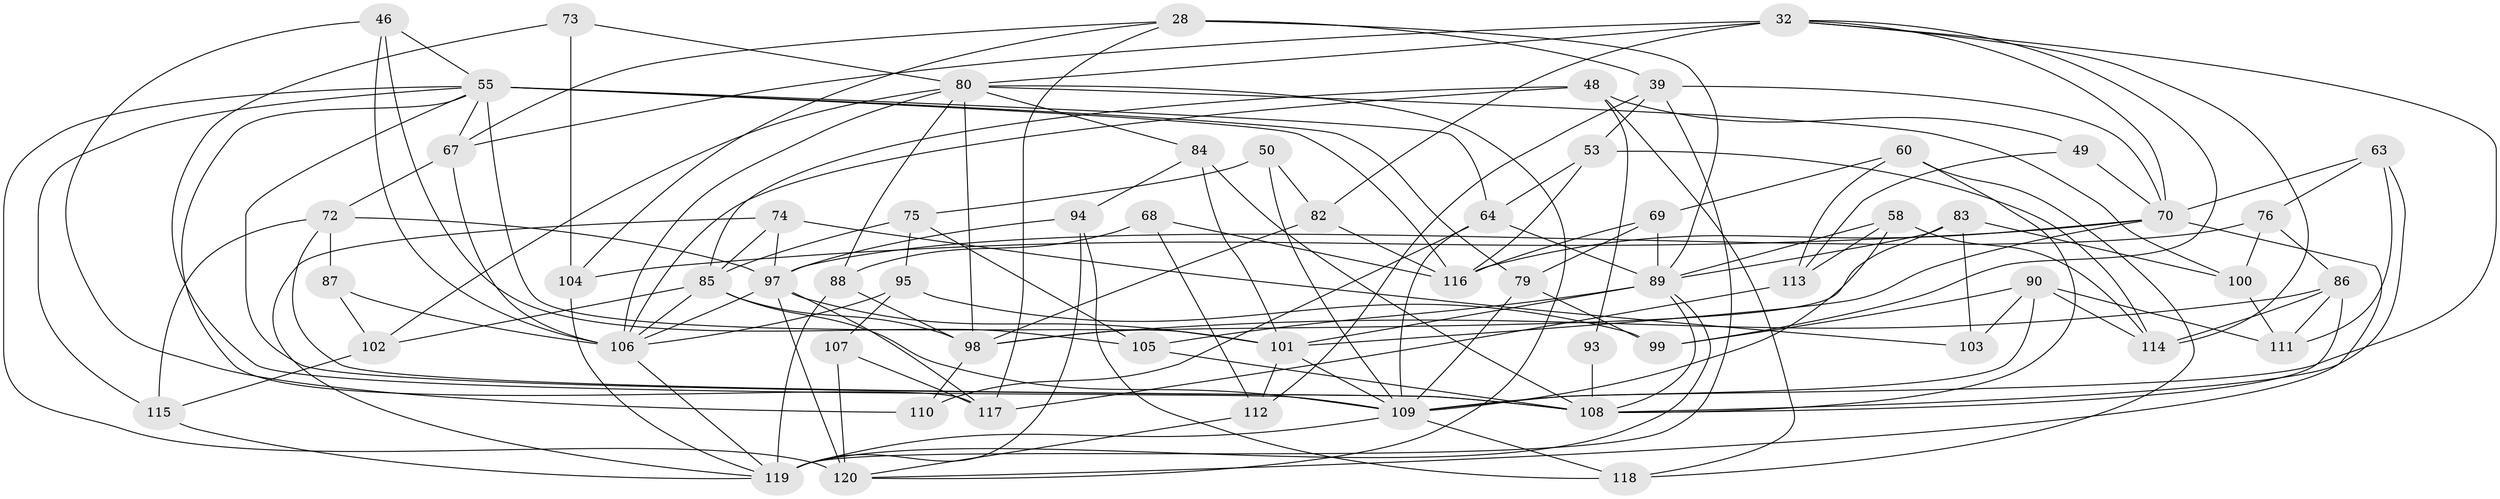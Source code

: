 // original degree distribution, {4: 1.0}
// Generated by graph-tools (version 1.1) at 2025/56/03/09/25 04:56:17]
// undirected, 60 vertices, 151 edges
graph export_dot {
graph [start="1"]
  node [color=gray90,style=filled];
  28 [super="+20"];
  32 [super="+24+30"];
  39 [super="+26"];
  46;
  48 [super="+38"];
  49;
  50;
  53;
  55 [super="+27"];
  58;
  60;
  63;
  64 [super="+9"];
  67 [super="+66"];
  68;
  69;
  70 [super="+65"];
  72 [super="+18"];
  73;
  74 [super="+56"];
  75 [super="+42"];
  76;
  79;
  80 [super="+3+11+15"];
  82;
  83;
  84 [super="+45"];
  85 [super="+10"];
  86 [super="+71"];
  87 [super="+78"];
  88;
  89 [super="+36+33"];
  90 [super="+35"];
  93;
  94;
  95;
  97 [super="+12+22+92"];
  98 [super="+41"];
  99;
  100;
  101 [super="+52"];
  102;
  103;
  104 [super="+16"];
  105;
  106 [super="+23+62+54"];
  107;
  108 [super="+25+59+81"];
  109 [super="+29+96"];
  110;
  111;
  112;
  113;
  114 [super="+77"];
  115;
  116 [super="+31+47"];
  117 [super="+51"];
  118;
  119 [super="+91"];
  120 [super="+57"];
  28 -- 67;
  28 -- 104;
  28 -- 117;
  28 -- 39;
  28 -- 89 [weight=2];
  32 -- 99;
  32 -- 67;
  32 -- 80 [weight=2];
  32 -- 82;
  32 -- 70;
  32 -- 109;
  32 -- 114;
  39 -- 53;
  39 -- 70 [weight=2];
  39 -- 112;
  39 -- 119;
  46 -- 110;
  46 -- 105;
  46 -- 55;
  46 -- 106;
  48 -- 85;
  48 -- 49 [weight=2];
  48 -- 93;
  48 -- 118;
  48 -- 106;
  49 -- 113;
  49 -- 70;
  50 -- 82;
  50 -- 75 [weight=2];
  50 -- 109;
  53 -- 64;
  53 -- 114;
  53 -- 116;
  55 -- 120 [weight=2];
  55 -- 64;
  55 -- 108;
  55 -- 79;
  55 -- 115;
  55 -- 116 [weight=2];
  55 -- 117;
  55 -- 67;
  55 -- 101;
  58 -- 113;
  58 -- 114;
  58 -- 109;
  58 -- 89;
  60 -- 69;
  60 -- 118;
  60 -- 113;
  60 -- 108;
  63 -- 111;
  63 -- 76;
  63 -- 70;
  63 -- 108;
  64 -- 110 [weight=2];
  64 -- 109;
  64 -- 89;
  67 -- 72;
  67 -- 106 [weight=2];
  68 -- 112;
  68 -- 88;
  68 -- 116 [weight=2];
  69 -- 79;
  69 -- 116;
  69 -- 89;
  70 -- 104 [weight=2];
  70 -- 101;
  70 -- 116;
  70 -- 120;
  72 -- 87 [weight=2];
  72 -- 97;
  72 -- 115;
  72 -- 108;
  73 -- 104 [weight=2];
  73 -- 80;
  73 -- 109;
  74 -- 103 [weight=2];
  74 -- 97 [weight=2];
  74 -- 119;
  74 -- 85;
  75 -- 105;
  75 -- 95;
  75 -- 85 [weight=2];
  76 -- 100;
  76 -- 86;
  76 -- 97;
  79 -- 99;
  79 -- 109;
  80 -- 88;
  80 -- 106;
  80 -- 120;
  80 -- 100;
  80 -- 102;
  80 -- 84;
  80 -- 98;
  82 -- 116;
  82 -- 98;
  83 -- 89;
  83 -- 103;
  83 -- 98;
  83 -- 100;
  84 -- 94;
  84 -- 108 [weight=2];
  84 -- 101 [weight=2];
  85 -- 102;
  85 -- 106;
  85 -- 109;
  85 -- 98;
  86 -- 108;
  86 -- 98 [weight=2];
  86 -- 114;
  86 -- 111;
  87 -- 106 [weight=3];
  87 -- 102;
  88 -- 98;
  88 -- 119;
  89 -- 101 [weight=2];
  89 -- 108;
  89 -- 119 [weight=2];
  89 -- 105;
  90 -- 99;
  90 -- 114 [weight=2];
  90 -- 109;
  90 -- 103;
  90 -- 111;
  93 -- 108 [weight=3];
  94 -- 118;
  94 -- 97;
  94 -- 119;
  95 -- 107;
  95 -- 99;
  95 -- 106;
  97 -- 117 [weight=2];
  97 -- 120;
  97 -- 106;
  97 -- 101;
  98 -- 110;
  100 -- 111;
  101 -- 112;
  101 -- 109 [weight=2];
  102 -- 115;
  104 -- 119;
  105 -- 108;
  106 -- 119;
  107 -- 117;
  107 -- 120 [weight=2];
  109 -- 118;
  109 -- 119;
  112 -- 120;
  113 -- 117;
  115 -- 119;
}
